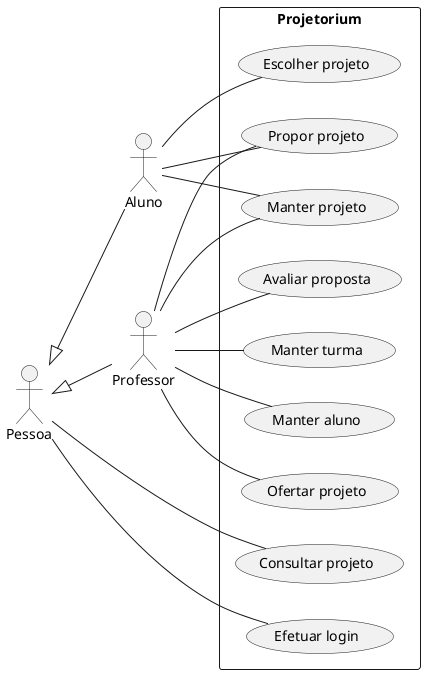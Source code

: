@startuml
left to right direction
' Atores
:Pessoa: as Pessoa
:Aluno: as Aluno
:Professor: as Professor

' Extensões de atores
Pessoa <|-- Aluno
Pessoa <|-- Professor

rectangle "Projetorium" {
    (Consultar projeto) as ConsProj
    (Propor projeto) as PropProj
    (Ofertar projeto) as OfertProj
    (Manter projeto) as MantProj
    (Efetuar login) as EfetLog
    (Manter turma) as MantTurm
    (Manter aluno) as MantAlun
    (Avaliar proposta) as AvalProp
    (Escolher projeto) as EscProj
}

Pessoa -- ConsProj
Pessoa -- EfetLog

Aluno -- PropProj
Aluno -- EscProj
Aluno -- MantProj

Professor -- MantAlun
Professor -- MantTurm
Professor -- MantProj
Professor -- PropProj
Professor -- AvalProp
Professor -- OfertProj

@enduml

